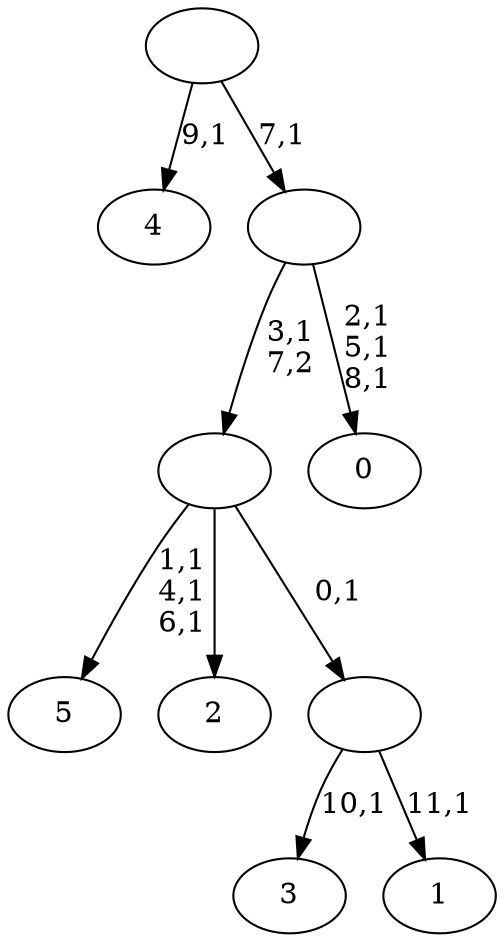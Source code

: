 digraph T {
	18 [label="5"]
	14 [label="4"]
	12 [label="3"]
	10 [label="2"]
	9 [label="1"]
	7 [label=""]
	6 [label=""]
	5 [label="0"]
	1 [label=""]
	0 [label=""]
	7 -> 9 [label="11,1"]
	7 -> 12 [label="10,1"]
	6 -> 18 [label="1,1\n4,1\n6,1"]
	6 -> 10 [label=""]
	6 -> 7 [label="0,1"]
	1 -> 5 [label="2,1\n5,1\n8,1"]
	1 -> 6 [label="3,1\n7,2"]
	0 -> 14 [label="9,1"]
	0 -> 1 [label="7,1"]
}
